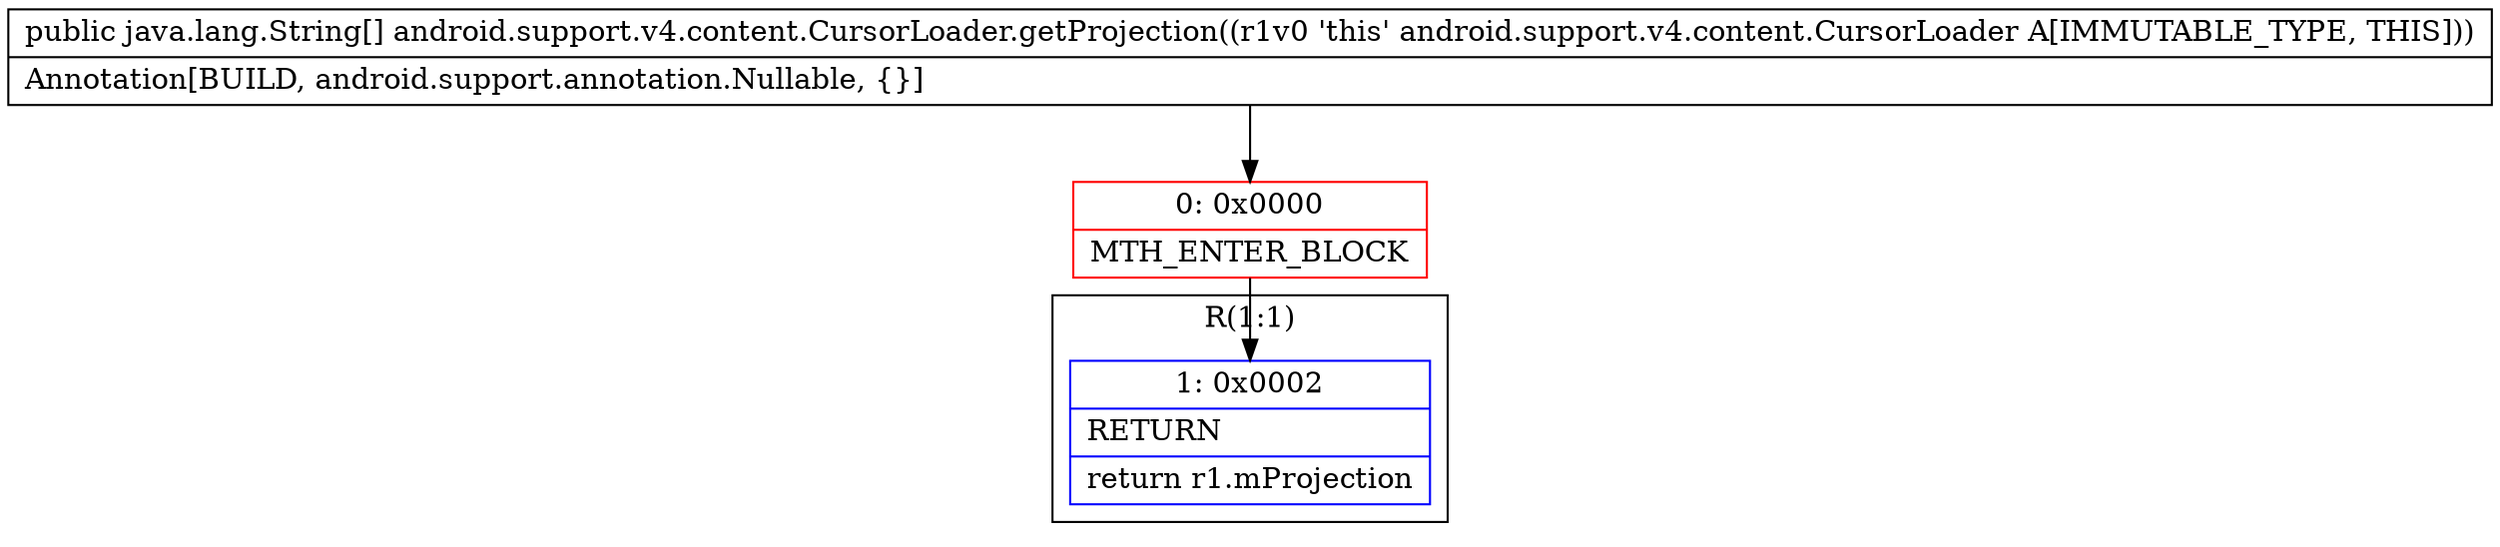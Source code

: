 digraph "CFG forandroid.support.v4.content.CursorLoader.getProjection()[Ljava\/lang\/String;" {
subgraph cluster_Region_747599999 {
label = "R(1:1)";
node [shape=record,color=blue];
Node_1 [shape=record,label="{1\:\ 0x0002|RETURN\l|return r1.mProjection\l}"];
}
Node_0 [shape=record,color=red,label="{0\:\ 0x0000|MTH_ENTER_BLOCK\l}"];
MethodNode[shape=record,label="{public java.lang.String[] android.support.v4.content.CursorLoader.getProjection((r1v0 'this' android.support.v4.content.CursorLoader A[IMMUTABLE_TYPE, THIS]))  | Annotation[BUILD, android.support.annotation.Nullable, \{\}]\l}"];
MethodNode -> Node_0;
Node_0 -> Node_1;
}

